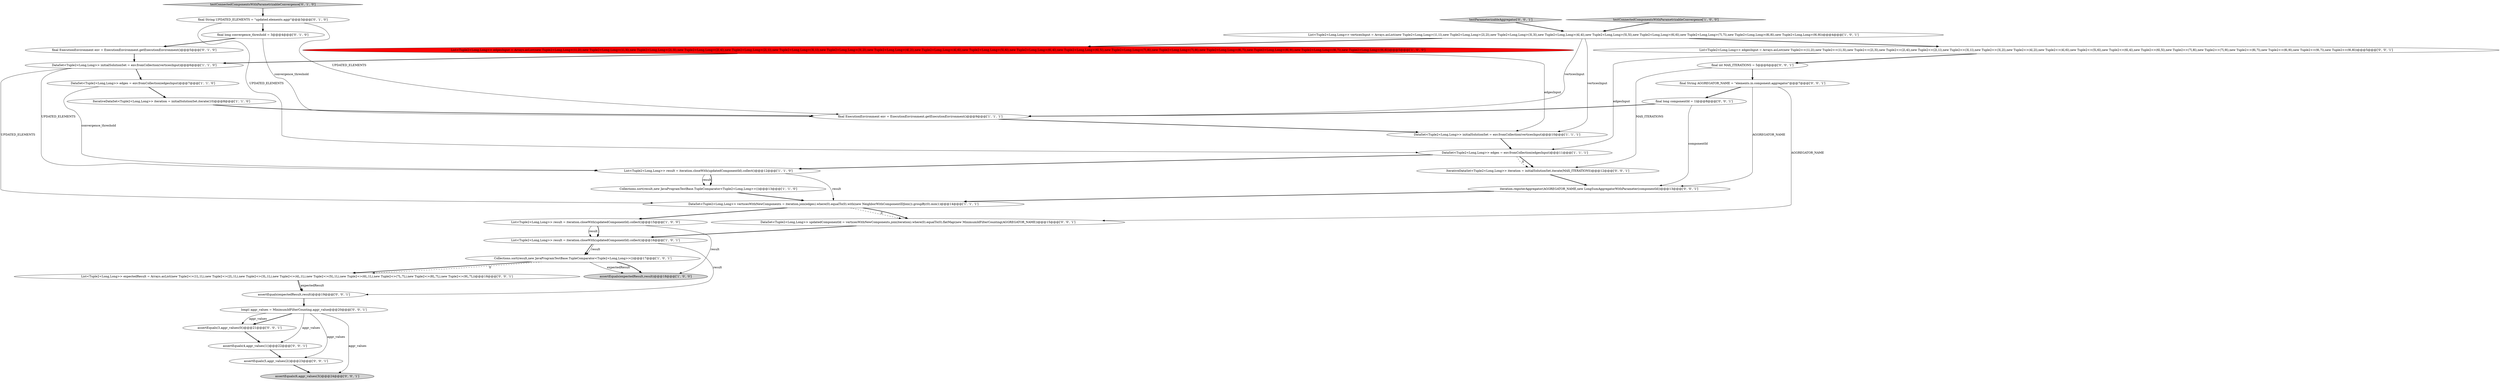 digraph {
22 [style = filled, label = "List<Tuple2<Long,Long>> edgesInput = Arrays.asList(new Tuple2<>(1l,2l),new Tuple2<>(1l,3l),new Tuple2<>(2l,3l),new Tuple2<>(2l,4l),new Tuple2<>(2l,1l),new Tuple2<>(3l,1l),new Tuple2<>(3l,2l),new Tuple2<>(4l,2l),new Tuple2<>(4l,6l),new Tuple2<>(5l,6l),new Tuple2<>(6l,4l),new Tuple2<>(6l,5l),new Tuple2<>(7l,8l),new Tuple2<>(7l,9l),new Tuple2<>(8l,7l),new Tuple2<>(8l,9l),new Tuple2<>(9l,7l),new Tuple2<>(9l,8l))@@@5@@@['0', '0', '1']", fillcolor = white, shape = ellipse image = "AAA0AAABBB3BBB"];
12 [style = filled, label = "testConnectedComponentsWithParametrizableConvergence['1', '0', '0']", fillcolor = lightgray, shape = diamond image = "AAA0AAABBB1BBB"];
18 [style = filled, label = "final ExecutionEnvironment env = ExecutionEnvironment.getExecutionEnvironment()@@@5@@@['0', '1', '0']", fillcolor = white, shape = ellipse image = "AAA0AAABBB2BBB"];
32 [style = filled, label = "assertEquals(3,aggr_values(0()@@@21@@@['0', '0', '1']", fillcolor = white, shape = ellipse image = "AAA0AAABBB3BBB"];
6 [style = filled, label = "IterativeDataSet<Tuple2<Long,Long>> iteration = initialSolutionSet.iterate(10)@@@8@@@['1', '1', '0']", fillcolor = white, shape = ellipse image = "AAA0AAABBB1BBB"];
33 [style = filled, label = "assertEquals(expectedResult,result)@@@19@@@['0', '0', '1']", fillcolor = white, shape = ellipse image = "AAA0AAABBB3BBB"];
17 [style = filled, label = "testConnectedComponentsWithParametrizableConvergence['0', '1', '0']", fillcolor = lightgray, shape = diamond image = "AAA0AAABBB2BBB"];
16 [style = filled, label = "final String UPDATED_ELEMENTS = \"updated.elements.aggr\"@@@3@@@['0', '1', '0']", fillcolor = white, shape = ellipse image = "AAA0AAABBB2BBB"];
15 [style = filled, label = "DataSet<Tuple2<Long,Long>> edges = env.fromCollection(edgesInput)@@@11@@@['1', '1', '1']", fillcolor = white, shape = ellipse image = "AAA0AAABBB1BBB"];
5 [style = filled, label = "List<Tuple2<Long,Long>> result = iteration.closeWith(updatedComponentId).collect()@@@16@@@['1', '0', '1']", fillcolor = white, shape = ellipse image = "AAA0AAABBB1BBB"];
26 [style = filled, label = "assertEquals(5,aggr_values(2()@@@23@@@['0', '0', '1']", fillcolor = white, shape = ellipse image = "AAA0AAABBB3BBB"];
11 [style = filled, label = "Collections.sort(result,new JavaProgramTestBase.TupleComparator<Tuple2<Long,Long>>())@@@13@@@['1', '1', '0']", fillcolor = white, shape = ellipse image = "AAA0AAABBB1BBB"];
30 [style = filled, label = "iteration.registerAggregator(AGGREGATOR_NAME,new LongSumAggregatorWithParameter(componentId))@@@13@@@['0', '0', '1']", fillcolor = white, shape = ellipse image = "AAA0AAABBB3BBB"];
3 [style = filled, label = "final ExecutionEnvironment env = ExecutionEnvironment.getExecutionEnvironment()@@@9@@@['1', '1', '1']", fillcolor = white, shape = ellipse image = "AAA0AAABBB1BBB"];
31 [style = filled, label = "DataSet<Tuple2<Long,Long>> updatedComponentId = verticesWithNewComponents.join(iteration).where(0).equalTo(0).flatMap(new MinimumIdFilterCounting(AGGREGATOR_NAME))@@@15@@@['0', '0', '1']", fillcolor = white, shape = ellipse image = "AAA0AAABBB3BBB"];
20 [style = filled, label = "final long componentId = 1l@@@8@@@['0', '0', '1']", fillcolor = white, shape = ellipse image = "AAA0AAABBB3BBB"];
8 [style = filled, label = "DataSet<Tuple2<Long,Long>> initialSolutionSet = env.fromCollection(verticesInput)@@@6@@@['1', '1', '0']", fillcolor = white, shape = ellipse image = "AAA0AAABBB1BBB"];
4 [style = filled, label = "List<Tuple2<Long,Long>> result = iteration.closeWith(updatedComponentId).collect()@@@12@@@['1', '1', '0']", fillcolor = white, shape = ellipse image = "AAA0AAABBB1BBB"];
21 [style = filled, label = "IterativeDataSet<Tuple2<Long,Long>> iteration = initialSolutionSet.iterate(MAX_ITERATIONS)@@@12@@@['0', '0', '1']", fillcolor = white, shape = ellipse image = "AAA0AAABBB3BBB"];
2 [style = filled, label = "DataSet<Tuple2<Long,Long>> edges = env.fromCollection(edgesInput)@@@7@@@['1', '1', '0']", fillcolor = white, shape = ellipse image = "AAA0AAABBB1BBB"];
1 [style = filled, label = "Collections.sort(result,new JavaProgramTestBase.TupleComparator<Tuple2<Long,Long>>())@@@17@@@['1', '0', '1']", fillcolor = white, shape = ellipse image = "AAA0AAABBB1BBB"];
14 [style = filled, label = "List<Tuple2<Long,Long>> verticesInput = Arrays.asList(new Tuple2<Long,Long>(1l,1l),new Tuple2<Long,Long>(2l,2l),new Tuple2<Long,Long>(3l,3l),new Tuple2<Long,Long>(4l,4l),new Tuple2<Long,Long>(5l,5l),new Tuple2<Long,Long>(6l,6l),new Tuple2<Long,Long>(7l,7l),new Tuple2<Long,Long>(8l,8l),new Tuple2<Long,Long>(9l,9l))@@@4@@@['1', '0', '1']", fillcolor = white, shape = ellipse image = "AAA0AAABBB1BBB"];
25 [style = filled, label = "final String AGGREGATOR_NAME = \"elements.in.component.aggregator\"@@@7@@@['0', '0', '1']", fillcolor = white, shape = ellipse image = "AAA0AAABBB3BBB"];
29 [style = filled, label = "assertEquals(6,aggr_values(3()@@@24@@@['0', '0', '1']", fillcolor = lightgray, shape = ellipse image = "AAA0AAABBB3BBB"];
28 [style = filled, label = "final int MAX_ITERATIONS = 5@@@6@@@['0', '0', '1']", fillcolor = white, shape = ellipse image = "AAA0AAABBB3BBB"];
13 [style = filled, label = "DataSet<Tuple2<Long,Long>> verticesWithNewComponents = iteration.join(edges).where(0).equalTo(0).with(new NeighborWithComponentIDJoin()).groupBy(0).min(1)@@@14@@@['1', '1', '1']", fillcolor = white, shape = ellipse image = "AAA0AAABBB1BBB"];
19 [style = filled, label = "final long convergence_threshold = 3@@@4@@@['0', '1', '0']", fillcolor = white, shape = ellipse image = "AAA0AAABBB2BBB"];
34 [style = filled, label = "testParameterizableAggregator['0', '0', '1']", fillcolor = lightgray, shape = diamond image = "AAA0AAABBB3BBB"];
7 [style = filled, label = "assertEquals(expectedResult,result)@@@18@@@['1', '0', '0']", fillcolor = lightgray, shape = ellipse image = "AAA0AAABBB1BBB"];
10 [style = filled, label = "DataSet<Tuple2<Long,Long>> initialSolutionSet = env.fromCollection(verticesInput)@@@10@@@['1', '1', '1']", fillcolor = white, shape = ellipse image = "AAA0AAABBB1BBB"];
23 [style = filled, label = "List<Tuple2<Long,Long>> expectedResult = Arrays.asList(new Tuple2<>(1L,1L),new Tuple2<>(2L,1L),new Tuple2<>(3L,1L),new Tuple2<>(4L,1L),new Tuple2<>(5L,1L),new Tuple2<>(6L,1L),new Tuple2<>(7L,7L),new Tuple2<>(8L,7L),new Tuple2<>(9L,7L))@@@18@@@['0', '0', '1']", fillcolor = white, shape = ellipse image = "AAA0AAABBB3BBB"];
24 [style = filled, label = "assertEquals(4,aggr_values(1()@@@22@@@['0', '0', '1']", fillcolor = white, shape = ellipse image = "AAA0AAABBB3BBB"];
9 [style = filled, label = "List<Tuple2<Long,Long>> result = iteration.closeWith(updatedComponentId).collect()@@@15@@@['1', '0', '0']", fillcolor = white, shape = ellipse image = "AAA0AAABBB1BBB"];
0 [style = filled, label = "List<Tuple2<Long,Long>> edgesInput = Arrays.asList(new Tuple2<Long,Long>(1l,2l),new Tuple2<Long,Long>(1l,3l),new Tuple2<Long,Long>(2l,3l),new Tuple2<Long,Long>(2l,4l),new Tuple2<Long,Long>(2l,1l),new Tuple2<Long,Long>(3l,1l),new Tuple2<Long,Long>(3l,2l),new Tuple2<Long,Long>(4l,2l),new Tuple2<Long,Long>(4l,6l),new Tuple2<Long,Long>(5l,6l),new Tuple2<Long,Long>(6l,4l),new Tuple2<Long,Long>(6l,5l),new Tuple2<Long,Long>(7l,8l),new Tuple2<Long,Long>(7l,9l),new Tuple2<Long,Long>(8l,7l),new Tuple2<Long,Long>(8l,9l),new Tuple2<Long,Long>(9l,7l),new Tuple2<Long,Long>(9l,8l))@@@5@@@['1', '0', '0']", fillcolor = red, shape = ellipse image = "AAA1AAABBB1BBB"];
27 [style = filled, label = "long(( aggr_values = MinimumIdFilterCounting.aggr_value@@@20@@@['0', '0', '1']", fillcolor = white, shape = ellipse image = "AAA0AAABBB3BBB"];
6->3 [style = bold, label=""];
19->18 [style = bold, label=""];
27->32 [style = bold, label=""];
25->30 [style = solid, label="AGGREGATOR_NAME"];
30->13 [style = bold, label=""];
10->15 [style = bold, label=""];
27->29 [style = solid, label="aggr_values"];
20->30 [style = solid, label="componentId"];
2->6 [style = bold, label=""];
15->21 [style = bold, label=""];
26->29 [style = bold, label=""];
31->5 [style = bold, label=""];
27->32 [style = solid, label="aggr_values"];
14->3 [style = solid, label="verticesInput"];
1->7 [style = solid, label="expectedResult"];
14->22 [style = bold, label=""];
27->24 [style = solid, label="aggr_values"];
15->21 [style = dashed, label="0"];
22->28 [style = bold, label=""];
19->3 [style = solid, label="convergence_threshold"];
20->3 [style = bold, label=""];
21->30 [style = bold, label=""];
16->19 [style = bold, label=""];
27->26 [style = solid, label="aggr_values"];
1->7 [style = bold, label=""];
33->27 [style = bold, label=""];
8->4 [style = solid, label="UPDATED_ELEMENTS"];
2->4 [style = solid, label="convergence_threshold"];
16->3 [style = solid, label="UPDATED_ELEMENTS"];
1->23 [style = bold, label=""];
25->31 [style = solid, label="AGGREGATOR_NAME"];
14->10 [style = solid, label="verticesInput"];
4->11 [style = solid, label="result"];
8->13 [style = solid, label="UPDATED_ELEMENTS"];
3->10 [style = bold, label=""];
5->1 [style = bold, label=""];
24->26 [style = bold, label=""];
25->20 [style = bold, label=""];
23->33 [style = bold, label=""];
14->0 [style = bold, label=""];
8->2 [style = bold, label=""];
0->10 [style = solid, label="edgesInput"];
13->31 [style = dashed, label="0"];
5->33 [style = solid, label="result"];
23->33 [style = solid, label="expectedResult"];
16->15 [style = solid, label="UPDATED_ELEMENTS"];
11->13 [style = bold, label=""];
12->14 [style = bold, label=""];
15->4 [style = bold, label=""];
0->8 [style = bold, label=""];
5->1 [style = solid, label="result"];
9->5 [style = bold, label=""];
28->25 [style = bold, label=""];
22->15 [style = solid, label="edgesInput"];
18->8 [style = bold, label=""];
13->9 [style = bold, label=""];
34->14 [style = bold, label=""];
13->31 [style = bold, label=""];
4->13 [style = solid, label="result"];
4->11 [style = bold, label=""];
32->24 [style = bold, label=""];
1->23 [style = dashed, label="0"];
28->21 [style = solid, label="MAX_ITERATIONS"];
9->7 [style = solid, label="result"];
9->5 [style = solid, label="result"];
17->16 [style = bold, label=""];
}
